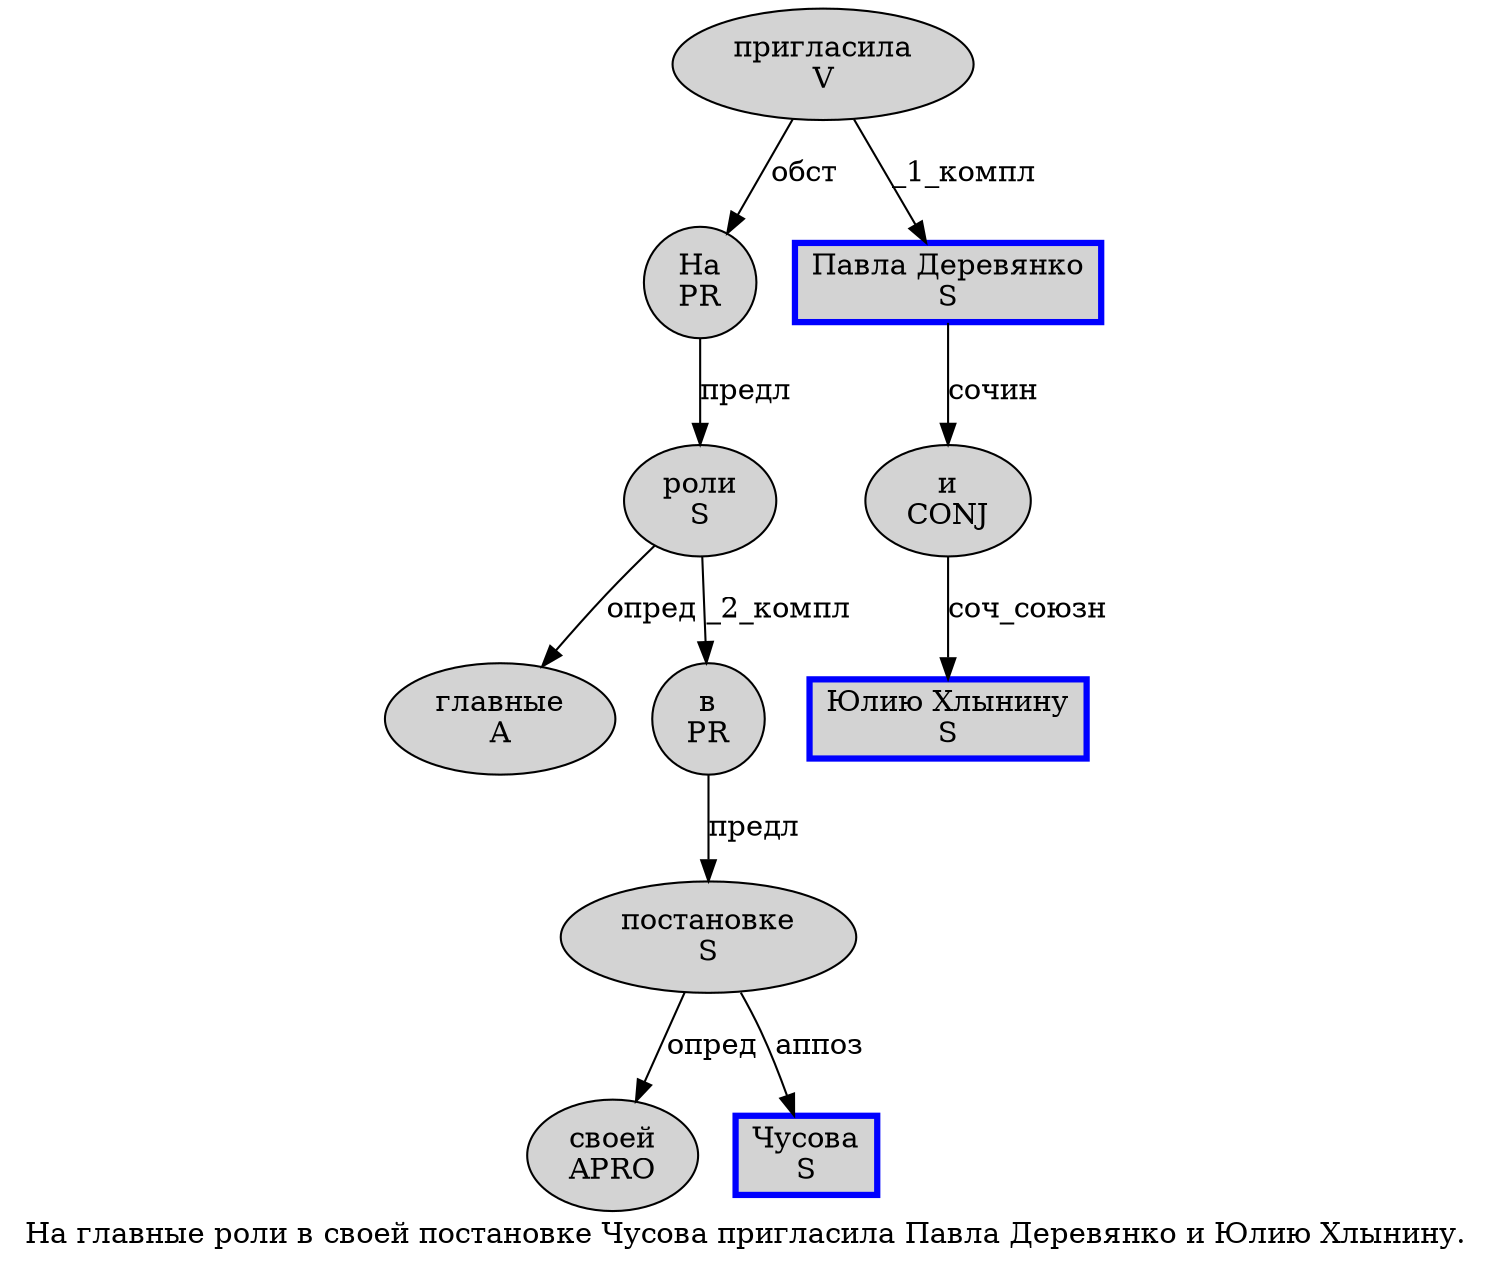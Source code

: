 digraph SENTENCE_248 {
	graph [label="На главные роли в своей постановке Чусова пригласила Павла Деревянко и Юлию Хлынину."]
	node [style=filled]
		0 [label="На
PR" color="" fillcolor=lightgray penwidth=1 shape=ellipse]
		1 [label="главные
A" color="" fillcolor=lightgray penwidth=1 shape=ellipse]
		2 [label="роли
S" color="" fillcolor=lightgray penwidth=1 shape=ellipse]
		3 [label="в
PR" color="" fillcolor=lightgray penwidth=1 shape=ellipse]
		4 [label="своей
APRO" color="" fillcolor=lightgray penwidth=1 shape=ellipse]
		5 [label="постановке
S" color="" fillcolor=lightgray penwidth=1 shape=ellipse]
		6 [label="Чусова
S" color=blue fillcolor=lightgray penwidth=3 shape=box]
		7 [label="пригласила
V" color="" fillcolor=lightgray penwidth=1 shape=ellipse]
		8 [label="Павла Деревянко
S" color=blue fillcolor=lightgray penwidth=3 shape=box]
		9 [label="и
CONJ" color="" fillcolor=lightgray penwidth=1 shape=ellipse]
		10 [label="Юлию Хлынину
S" color=blue fillcolor=lightgray penwidth=3 shape=box]
			7 -> 0 [label="обст"]
			7 -> 8 [label="_1_компл"]
			3 -> 5 [label="предл"]
			2 -> 1 [label="опред"]
			2 -> 3 [label="_2_компл"]
			5 -> 4 [label="опред"]
			5 -> 6 [label="аппоз"]
			9 -> 10 [label="соч_союзн"]
			0 -> 2 [label="предл"]
			8 -> 9 [label="сочин"]
}